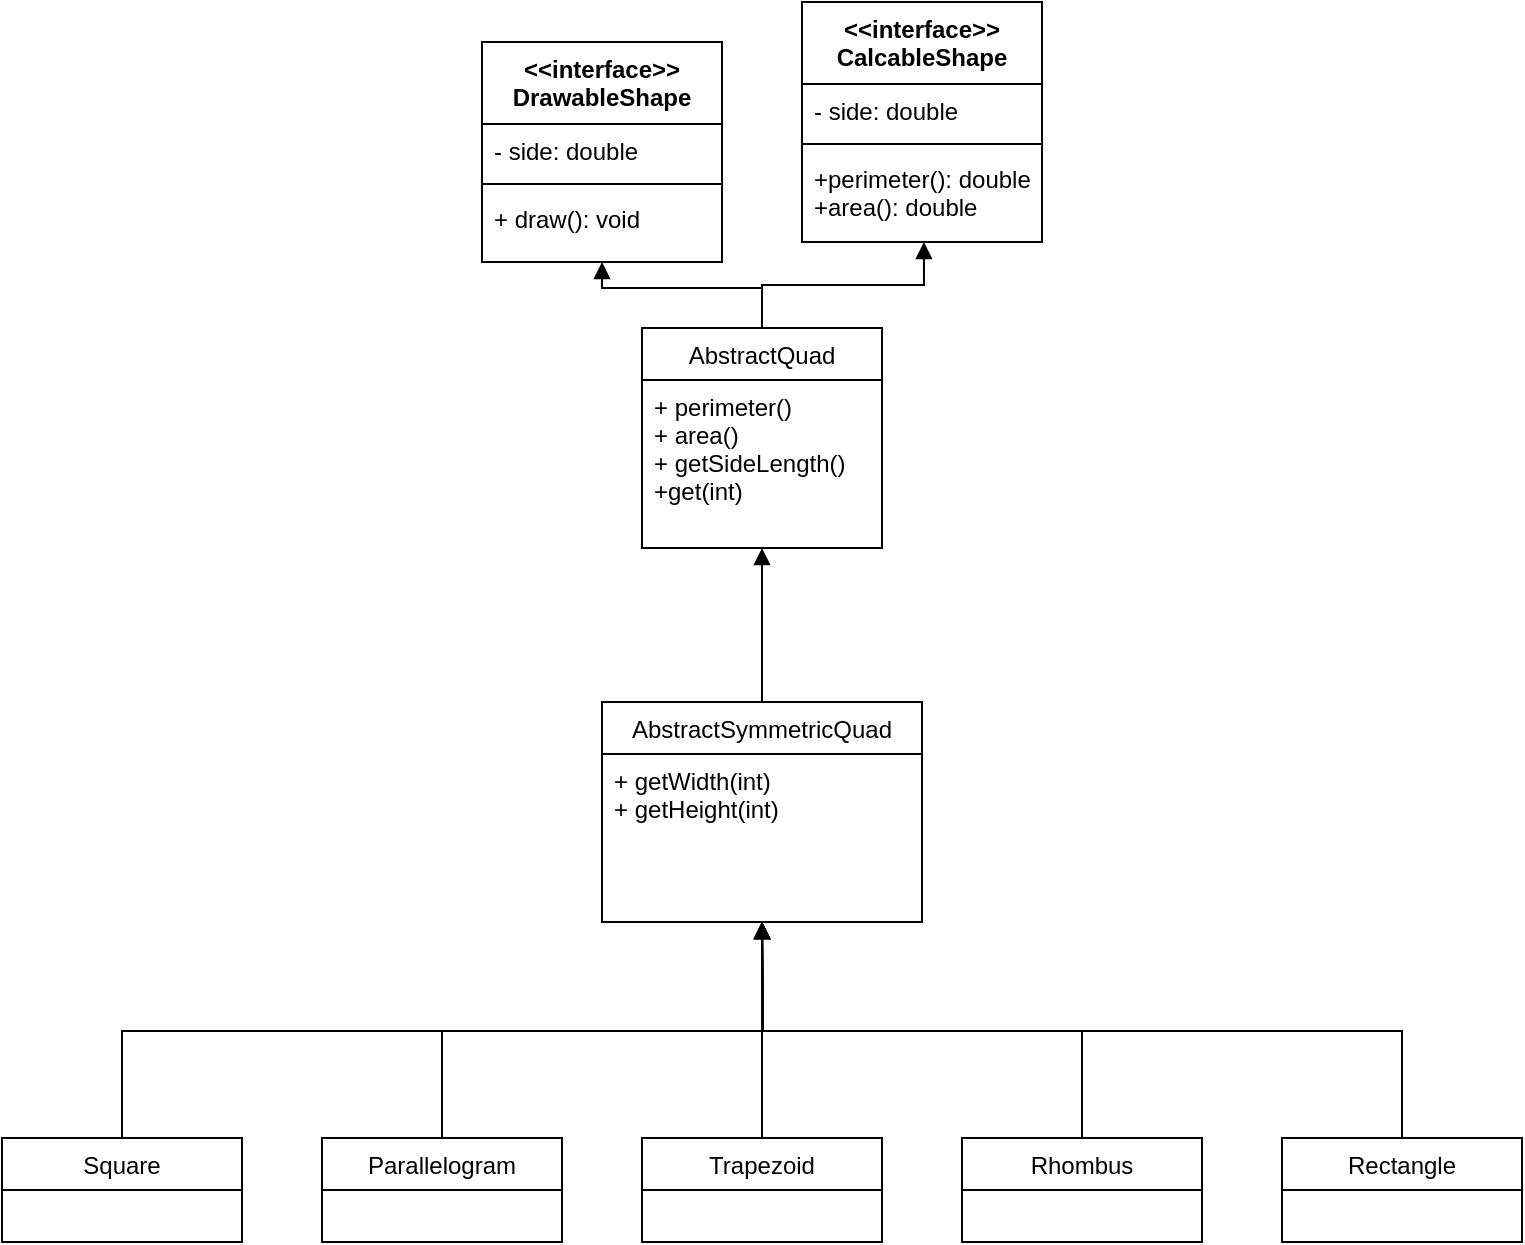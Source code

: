 <mxfile version="12.1.3" type="github" pages="1">
  <diagram id="oT418DXnQhPOhI65B8Mf" name="UML">
    <mxGraphModel dx="1168" dy="750" grid="1" gridSize="10" guides="1" tooltips="1" connect="1" arrows="1" fold="1" page="1" pageScale="1" pageWidth="850" pageHeight="1100" math="0" shadow="0">
      <root>
        <mxCell id="0"/>
        <mxCell id="1" parent="0"/>
        <mxCell id="nD9XnW8ejQSP5rpcwGHg-1" value="&lt;&lt;interface&gt;&gt;&#xa;DrawableShape" style="swimlane;fontStyle=1;align=center;verticalAlign=top;childLayout=stackLayout;horizontal=1;startSize=41;horizontalStack=0;resizeParent=1;resizeParentMax=0;resizeLast=0;collapsible=1;marginBottom=0;" vertex="1" parent="1">
          <mxGeometry x="280" y="40" width="120" height="110" as="geometry"/>
        </mxCell>
        <mxCell id="nD9XnW8ejQSP5rpcwGHg-2" value="- side: double" style="text;strokeColor=none;fillColor=none;align=left;verticalAlign=top;spacingLeft=4;spacingRight=4;overflow=hidden;rotatable=0;points=[[0,0.5],[1,0.5]];portConstraint=eastwest;" vertex="1" parent="nD9XnW8ejQSP5rpcwGHg-1">
          <mxGeometry y="41" width="120" height="26" as="geometry"/>
        </mxCell>
        <mxCell id="nD9XnW8ejQSP5rpcwGHg-3" value="" style="line;strokeWidth=1;fillColor=none;align=left;verticalAlign=middle;spacingTop=-1;spacingLeft=3;spacingRight=3;rotatable=0;labelPosition=right;points=[];portConstraint=eastwest;" vertex="1" parent="nD9XnW8ejQSP5rpcwGHg-1">
          <mxGeometry y="67" width="120" height="8" as="geometry"/>
        </mxCell>
        <mxCell id="nD9XnW8ejQSP5rpcwGHg-4" value="+ draw(): void&#xa;" style="text;strokeColor=none;fillColor=none;align=left;verticalAlign=top;spacingLeft=4;spacingRight=4;overflow=hidden;rotatable=0;points=[[0,0.5],[1,0.5]];portConstraint=eastwest;" vertex="1" parent="nD9XnW8ejQSP5rpcwGHg-1">
          <mxGeometry y="75" width="120" height="35" as="geometry"/>
        </mxCell>
        <mxCell id="nD9XnW8ejQSP5rpcwGHg-52" style="edgeStyle=orthogonalEdgeStyle;rounded=0;orthogonalLoop=1;jettySize=auto;html=1;exitX=0.5;exitY=0;exitDx=0;exitDy=0;entryX=0.5;entryY=1;entryDx=0;entryDy=0;endArrow=block;endFill=1;strokeWidth=1;" edge="1" parent="1" source="nD9XnW8ejQSP5rpcwGHg-9" target="nD9XnW8ejQSP5rpcwGHg-1">
          <mxGeometry relative="1" as="geometry"/>
        </mxCell>
        <mxCell id="nD9XnW8ejQSP5rpcwGHg-53" style="edgeStyle=orthogonalEdgeStyle;rounded=0;orthogonalLoop=1;jettySize=auto;html=1;exitX=0.5;exitY=0;exitDx=0;exitDy=0;entryX=0.508;entryY=1;entryDx=0;entryDy=0;entryPerimeter=0;endArrow=block;endFill=1;strokeWidth=1;" edge="1" parent="1" source="nD9XnW8ejQSP5rpcwGHg-9" target="nD9XnW8ejQSP5rpcwGHg-50">
          <mxGeometry relative="1" as="geometry"/>
        </mxCell>
        <mxCell id="nD9XnW8ejQSP5rpcwGHg-9" value="AbstractQuad" style="swimlane;fontStyle=0;childLayout=stackLayout;horizontal=1;startSize=26;fillColor=none;horizontalStack=0;resizeParent=1;resizeParentMax=0;resizeLast=0;collapsible=1;marginBottom=0;" vertex="1" parent="1">
          <mxGeometry x="360" y="183" width="120" height="110" as="geometry"/>
        </mxCell>
        <mxCell id="nD9XnW8ejQSP5rpcwGHg-56" value="+ perimeter()&#xa;+ area()&#xa;+ getSideLength()&#xa;+get(int)" style="text;strokeColor=none;fillColor=none;align=left;verticalAlign=top;spacingLeft=4;spacingRight=4;overflow=hidden;rotatable=0;points=[[0,0.5],[1,0.5]];portConstraint=eastwest;" vertex="1" parent="nD9XnW8ejQSP5rpcwGHg-9">
          <mxGeometry y="26" width="120" height="84" as="geometry"/>
        </mxCell>
        <mxCell id="nD9XnW8ejQSP5rpcwGHg-54" style="edgeStyle=orthogonalEdgeStyle;rounded=0;orthogonalLoop=1;jettySize=auto;html=1;exitX=0.5;exitY=0;exitDx=0;exitDy=0;endArrow=block;endFill=1;strokeWidth=1;" edge="1" parent="1" source="nD9XnW8ejQSP5rpcwGHg-14">
          <mxGeometry relative="1" as="geometry">
            <mxPoint x="420" y="480" as="targetPoint"/>
          </mxGeometry>
        </mxCell>
        <mxCell id="nD9XnW8ejQSP5rpcwGHg-14" value="Square" style="swimlane;fontStyle=0;childLayout=stackLayout;horizontal=1;startSize=26;fillColor=none;horizontalStack=0;resizeParent=1;resizeParentMax=0;resizeLast=0;collapsible=1;marginBottom=0;" vertex="1" parent="1">
          <mxGeometry x="40" y="588" width="120" height="52" as="geometry">
            <mxRectangle x="40" y="320" width="70" height="26" as="alternateBounds"/>
          </mxGeometry>
        </mxCell>
        <mxCell id="nD9XnW8ejQSP5rpcwGHg-40" style="edgeStyle=orthogonalEdgeStyle;rounded=0;orthogonalLoop=1;jettySize=auto;html=1;exitX=0.5;exitY=0;exitDx=0;exitDy=0;entryX=0.5;entryY=1;entryDx=0;entryDy=0;endArrow=block;endFill=1;strokeWidth=1;" edge="1" parent="1" source="nD9XnW8ejQSP5rpcwGHg-15">
          <mxGeometry relative="1" as="geometry">
            <mxPoint x="420" y="480" as="targetPoint"/>
          </mxGeometry>
        </mxCell>
        <mxCell id="nD9XnW8ejQSP5rpcwGHg-15" value="Parallelogram" style="swimlane;fontStyle=0;childLayout=stackLayout;horizontal=1;startSize=26;fillColor=none;horizontalStack=0;resizeParent=1;resizeParentMax=0;resizeLast=0;collapsible=1;marginBottom=0;" vertex="1" parent="1">
          <mxGeometry x="200" y="588" width="120" height="52" as="geometry"/>
        </mxCell>
        <mxCell id="nD9XnW8ejQSP5rpcwGHg-42" style="edgeStyle=orthogonalEdgeStyle;rounded=0;orthogonalLoop=1;jettySize=auto;html=1;exitX=0.5;exitY=0;exitDx=0;exitDy=0;entryX=0.5;entryY=1;entryDx=0;entryDy=0;endArrow=block;endFill=1;strokeWidth=1;" edge="1" parent="1" source="nD9XnW8ejQSP5rpcwGHg-17">
          <mxGeometry relative="1" as="geometry">
            <mxPoint x="420" y="480" as="targetPoint"/>
          </mxGeometry>
        </mxCell>
        <mxCell id="nD9XnW8ejQSP5rpcwGHg-17" value="Trapezoid" style="swimlane;fontStyle=0;childLayout=stackLayout;horizontal=1;startSize=26;fillColor=none;horizontalStack=0;resizeParent=1;resizeParentMax=0;resizeLast=0;collapsible=1;marginBottom=0;" vertex="1" parent="1">
          <mxGeometry x="360" y="588" width="120" height="52" as="geometry"/>
        </mxCell>
        <mxCell id="nD9XnW8ejQSP5rpcwGHg-44" style="edgeStyle=orthogonalEdgeStyle;rounded=0;orthogonalLoop=1;jettySize=auto;html=1;exitX=0.5;exitY=0;exitDx=0;exitDy=0;entryX=0.5;entryY=1;entryDx=0;entryDy=0;endArrow=block;endFill=1;strokeWidth=1;" edge="1" parent="1" source="nD9XnW8ejQSP5rpcwGHg-18">
          <mxGeometry relative="1" as="geometry">
            <mxPoint x="420" y="480" as="targetPoint"/>
          </mxGeometry>
        </mxCell>
        <mxCell id="nD9XnW8ejQSP5rpcwGHg-18" value="Rhombus" style="swimlane;fontStyle=0;childLayout=stackLayout;horizontal=1;startSize=26;fillColor=none;horizontalStack=0;resizeParent=1;resizeParentMax=0;resizeLast=0;collapsible=1;marginBottom=0;" vertex="1" parent="1">
          <mxGeometry x="520" y="588" width="120" height="52" as="geometry"/>
        </mxCell>
        <mxCell id="nD9XnW8ejQSP5rpcwGHg-46" style="edgeStyle=orthogonalEdgeStyle;rounded=0;orthogonalLoop=1;jettySize=auto;html=1;exitX=0.5;exitY=0;exitDx=0;exitDy=0;entryX=0.5;entryY=1;entryDx=0;entryDy=0;endArrow=block;endFill=1;strokeWidth=1;" edge="1" parent="1" source="nD9XnW8ejQSP5rpcwGHg-19">
          <mxGeometry relative="1" as="geometry">
            <mxPoint x="420" y="480" as="targetPoint"/>
          </mxGeometry>
        </mxCell>
        <mxCell id="nD9XnW8ejQSP5rpcwGHg-19" value="Rectangle" style="swimlane;fontStyle=0;childLayout=stackLayout;horizontal=1;startSize=26;fillColor=none;horizontalStack=0;resizeParent=1;resizeParentMax=0;resizeLast=0;collapsible=1;marginBottom=0;" vertex="1" parent="1">
          <mxGeometry x="680" y="588" width="120" height="52" as="geometry"/>
        </mxCell>
        <mxCell id="nD9XnW8ejQSP5rpcwGHg-47" value="&lt;&lt;interface&gt;&gt;&#xa;CalcableShape" style="swimlane;fontStyle=1;align=center;verticalAlign=top;childLayout=stackLayout;horizontal=1;startSize=41;horizontalStack=0;resizeParent=1;resizeParentMax=0;resizeLast=0;collapsible=1;marginBottom=0;" vertex="1" parent="1">
          <mxGeometry x="440" y="20" width="120" height="120" as="geometry"/>
        </mxCell>
        <mxCell id="nD9XnW8ejQSP5rpcwGHg-48" value="- side: double" style="text;strokeColor=none;fillColor=none;align=left;verticalAlign=top;spacingLeft=4;spacingRight=4;overflow=hidden;rotatable=0;points=[[0,0.5],[1,0.5]];portConstraint=eastwest;" vertex="1" parent="nD9XnW8ejQSP5rpcwGHg-47">
          <mxGeometry y="41" width="120" height="26" as="geometry"/>
        </mxCell>
        <mxCell id="nD9XnW8ejQSP5rpcwGHg-49" value="" style="line;strokeWidth=1;fillColor=none;align=left;verticalAlign=middle;spacingTop=-1;spacingLeft=3;spacingRight=3;rotatable=0;labelPosition=right;points=[];portConstraint=eastwest;" vertex="1" parent="nD9XnW8ejQSP5rpcwGHg-47">
          <mxGeometry y="67" width="120" height="8" as="geometry"/>
        </mxCell>
        <mxCell id="nD9XnW8ejQSP5rpcwGHg-50" value="+perimeter(): double&#xa;+area(): double&#xa;" style="text;strokeColor=none;fillColor=none;align=left;verticalAlign=top;spacingLeft=4;spacingRight=4;overflow=hidden;rotatable=0;points=[[0,0.5],[1,0.5]];portConstraint=eastwest;" vertex="1" parent="nD9XnW8ejQSP5rpcwGHg-47">
          <mxGeometry y="75" width="120" height="45" as="geometry"/>
        </mxCell>
        <mxCell id="nD9XnW8ejQSP5rpcwGHg-61" style="edgeStyle=orthogonalEdgeStyle;rounded=0;orthogonalLoop=1;jettySize=auto;html=1;exitX=0.5;exitY=0;exitDx=0;exitDy=0;entryX=0.5;entryY=1;entryDx=0;entryDy=0;entryPerimeter=0;endArrow=block;endFill=1;strokeWidth=1;" edge="1" parent="1" source="nD9XnW8ejQSP5rpcwGHg-57" target="nD9XnW8ejQSP5rpcwGHg-56">
          <mxGeometry relative="1" as="geometry"/>
        </mxCell>
        <mxCell id="nD9XnW8ejQSP5rpcwGHg-57" value="AbstractSymmetricQuad" style="swimlane;fontStyle=0;childLayout=stackLayout;horizontal=1;startSize=26;fillColor=none;horizontalStack=0;resizeParent=1;resizeParentMax=0;resizeLast=0;collapsible=1;marginBottom=0;" vertex="1" parent="1">
          <mxGeometry x="340" y="370" width="160" height="110" as="geometry"/>
        </mxCell>
        <mxCell id="nD9XnW8ejQSP5rpcwGHg-58" value="+ getWidth(int)&#xa;+ getHeight(int)" style="text;strokeColor=none;fillColor=none;align=left;verticalAlign=top;spacingLeft=4;spacingRight=4;overflow=hidden;rotatable=0;points=[[0,0.5],[1,0.5]];portConstraint=eastwest;" vertex="1" parent="nD9XnW8ejQSP5rpcwGHg-57">
          <mxGeometry y="26" width="160" height="84" as="geometry"/>
        </mxCell>
      </root>
    </mxGraphModel>
  </diagram>
</mxfile>
